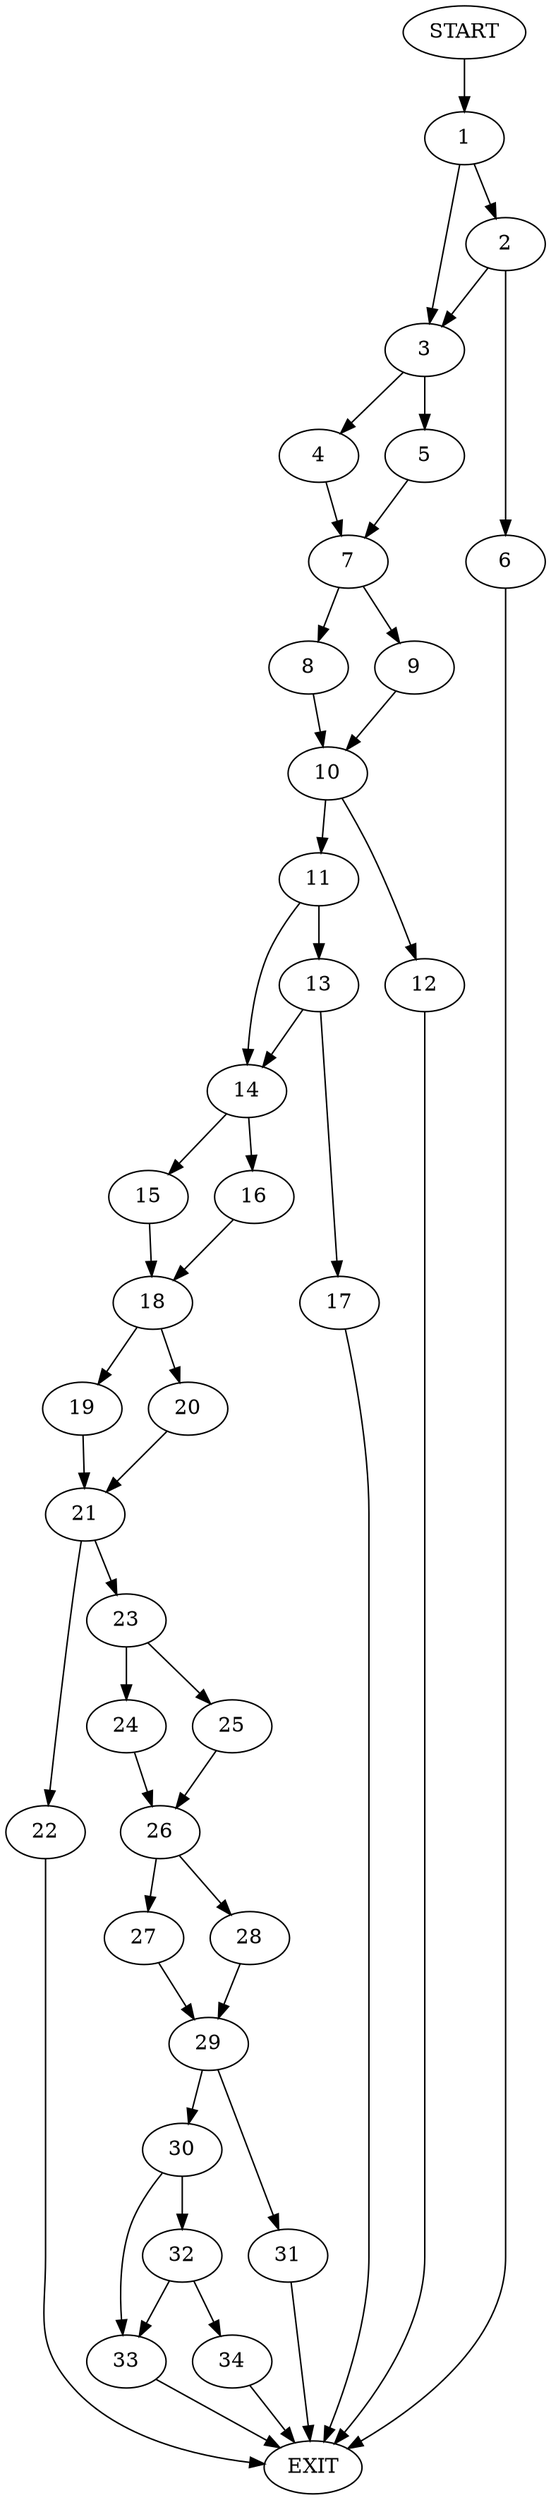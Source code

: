 digraph {
0 [label="START"]
35 [label="EXIT"]
0 -> 1
1 -> 2
1 -> 3
3 -> 4
3 -> 5
2 -> 6
2 -> 3
6 -> 35
5 -> 7
4 -> 7
7 -> 8
7 -> 9
8 -> 10
9 -> 10
10 -> 11
10 -> 12
12 -> 35
11 -> 13
11 -> 14
14 -> 15
14 -> 16
13 -> 17
13 -> 14
17 -> 35
16 -> 18
15 -> 18
18 -> 19
18 -> 20
20 -> 21
19 -> 21
21 -> 22
21 -> 23
23 -> 24
23 -> 25
22 -> 35
25 -> 26
24 -> 26
26 -> 27
26 -> 28
28 -> 29
27 -> 29
29 -> 30
29 -> 31
30 -> 32
30 -> 33
31 -> 35
32 -> 34
32 -> 33
33 -> 35
34 -> 35
}
